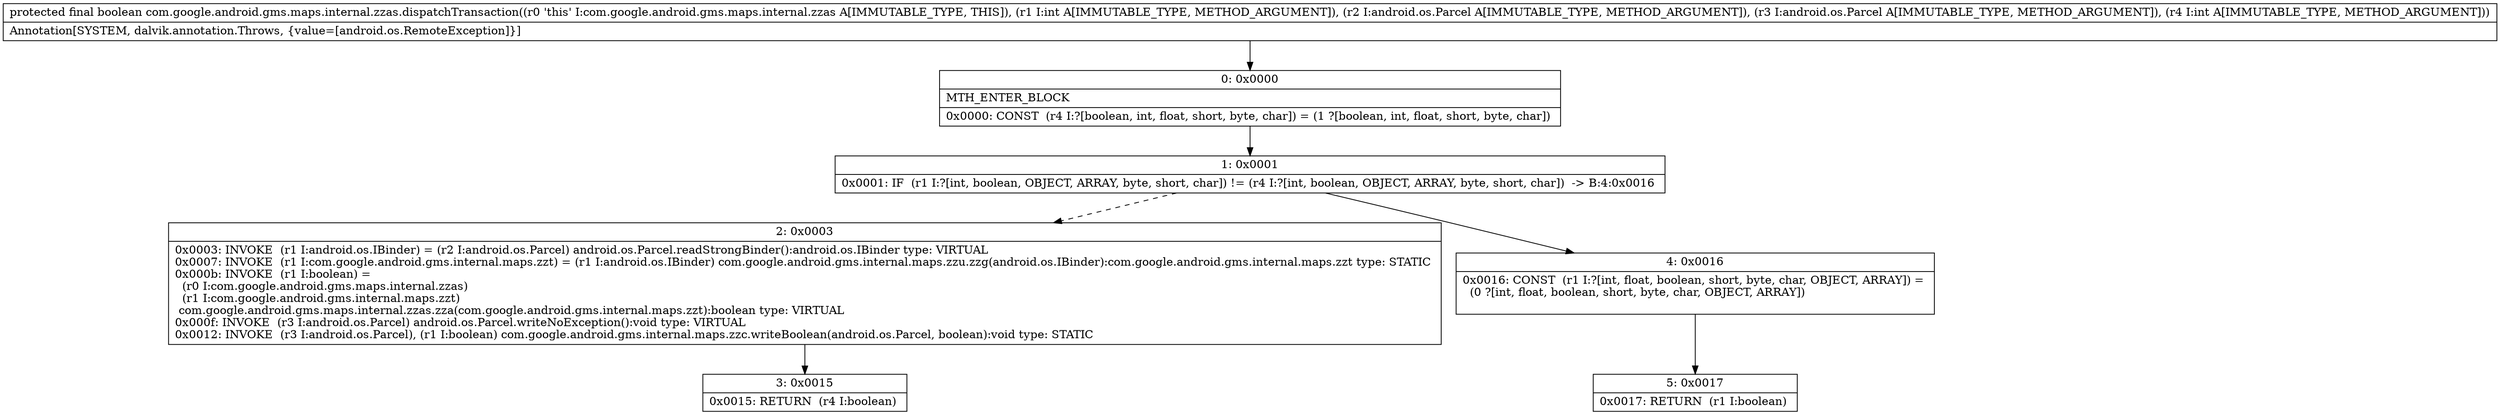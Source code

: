 digraph "CFG forcom.google.android.gms.maps.internal.zzas.dispatchTransaction(ILandroid\/os\/Parcel;Landroid\/os\/Parcel;I)Z" {
Node_0 [shape=record,label="{0\:\ 0x0000|MTH_ENTER_BLOCK\l|0x0000: CONST  (r4 I:?[boolean, int, float, short, byte, char]) = (1 ?[boolean, int, float, short, byte, char]) \l}"];
Node_1 [shape=record,label="{1\:\ 0x0001|0x0001: IF  (r1 I:?[int, boolean, OBJECT, ARRAY, byte, short, char]) != (r4 I:?[int, boolean, OBJECT, ARRAY, byte, short, char])  \-\> B:4:0x0016 \l}"];
Node_2 [shape=record,label="{2\:\ 0x0003|0x0003: INVOKE  (r1 I:android.os.IBinder) = (r2 I:android.os.Parcel) android.os.Parcel.readStrongBinder():android.os.IBinder type: VIRTUAL \l0x0007: INVOKE  (r1 I:com.google.android.gms.internal.maps.zzt) = (r1 I:android.os.IBinder) com.google.android.gms.internal.maps.zzu.zzg(android.os.IBinder):com.google.android.gms.internal.maps.zzt type: STATIC \l0x000b: INVOKE  (r1 I:boolean) = \l  (r0 I:com.google.android.gms.maps.internal.zzas)\l  (r1 I:com.google.android.gms.internal.maps.zzt)\l com.google.android.gms.maps.internal.zzas.zza(com.google.android.gms.internal.maps.zzt):boolean type: VIRTUAL \l0x000f: INVOKE  (r3 I:android.os.Parcel) android.os.Parcel.writeNoException():void type: VIRTUAL \l0x0012: INVOKE  (r3 I:android.os.Parcel), (r1 I:boolean) com.google.android.gms.internal.maps.zzc.writeBoolean(android.os.Parcel, boolean):void type: STATIC \l}"];
Node_3 [shape=record,label="{3\:\ 0x0015|0x0015: RETURN  (r4 I:boolean) \l}"];
Node_4 [shape=record,label="{4\:\ 0x0016|0x0016: CONST  (r1 I:?[int, float, boolean, short, byte, char, OBJECT, ARRAY]) = \l  (0 ?[int, float, boolean, short, byte, char, OBJECT, ARRAY])\l \l}"];
Node_5 [shape=record,label="{5\:\ 0x0017|0x0017: RETURN  (r1 I:boolean) \l}"];
MethodNode[shape=record,label="{protected final boolean com.google.android.gms.maps.internal.zzas.dispatchTransaction((r0 'this' I:com.google.android.gms.maps.internal.zzas A[IMMUTABLE_TYPE, THIS]), (r1 I:int A[IMMUTABLE_TYPE, METHOD_ARGUMENT]), (r2 I:android.os.Parcel A[IMMUTABLE_TYPE, METHOD_ARGUMENT]), (r3 I:android.os.Parcel A[IMMUTABLE_TYPE, METHOD_ARGUMENT]), (r4 I:int A[IMMUTABLE_TYPE, METHOD_ARGUMENT]))  | Annotation[SYSTEM, dalvik.annotation.Throws, \{value=[android.os.RemoteException]\}]\l}"];
MethodNode -> Node_0;
Node_0 -> Node_1;
Node_1 -> Node_2[style=dashed];
Node_1 -> Node_4;
Node_2 -> Node_3;
Node_4 -> Node_5;
}

